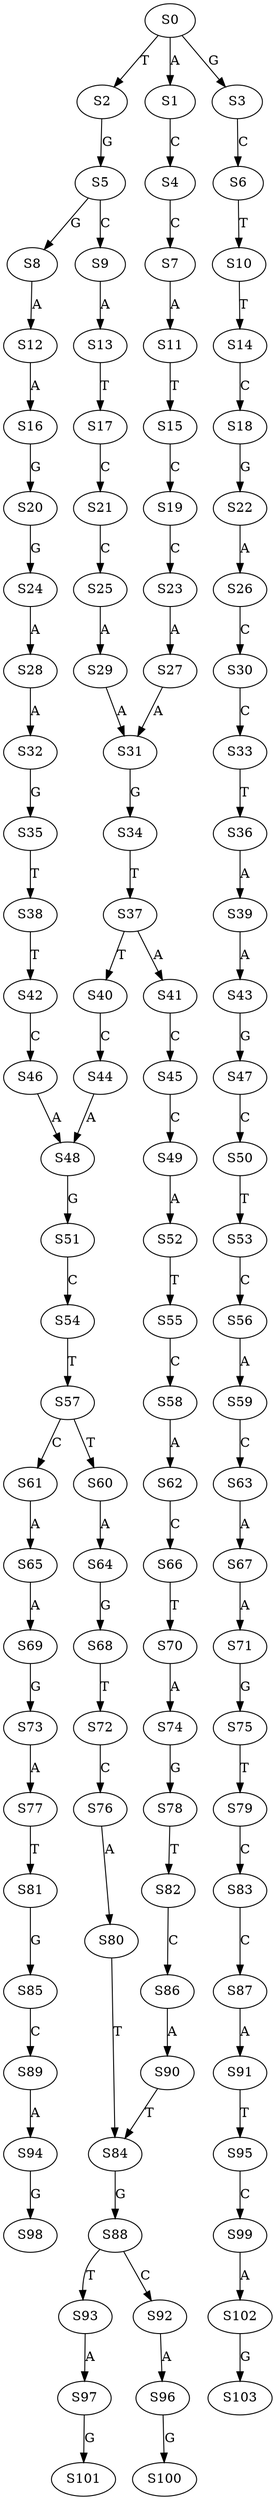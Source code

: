 strict digraph  {
	S0 -> S1 [ label = A ];
	S0 -> S2 [ label = T ];
	S0 -> S3 [ label = G ];
	S1 -> S4 [ label = C ];
	S2 -> S5 [ label = G ];
	S3 -> S6 [ label = C ];
	S4 -> S7 [ label = C ];
	S5 -> S8 [ label = G ];
	S5 -> S9 [ label = C ];
	S6 -> S10 [ label = T ];
	S7 -> S11 [ label = A ];
	S8 -> S12 [ label = A ];
	S9 -> S13 [ label = A ];
	S10 -> S14 [ label = T ];
	S11 -> S15 [ label = T ];
	S12 -> S16 [ label = A ];
	S13 -> S17 [ label = T ];
	S14 -> S18 [ label = C ];
	S15 -> S19 [ label = C ];
	S16 -> S20 [ label = G ];
	S17 -> S21 [ label = C ];
	S18 -> S22 [ label = G ];
	S19 -> S23 [ label = C ];
	S20 -> S24 [ label = G ];
	S21 -> S25 [ label = C ];
	S22 -> S26 [ label = A ];
	S23 -> S27 [ label = A ];
	S24 -> S28 [ label = A ];
	S25 -> S29 [ label = A ];
	S26 -> S30 [ label = C ];
	S27 -> S31 [ label = A ];
	S28 -> S32 [ label = A ];
	S29 -> S31 [ label = A ];
	S30 -> S33 [ label = C ];
	S31 -> S34 [ label = G ];
	S32 -> S35 [ label = G ];
	S33 -> S36 [ label = T ];
	S34 -> S37 [ label = T ];
	S35 -> S38 [ label = T ];
	S36 -> S39 [ label = A ];
	S37 -> S40 [ label = T ];
	S37 -> S41 [ label = A ];
	S38 -> S42 [ label = T ];
	S39 -> S43 [ label = A ];
	S40 -> S44 [ label = C ];
	S41 -> S45 [ label = C ];
	S42 -> S46 [ label = C ];
	S43 -> S47 [ label = G ];
	S44 -> S48 [ label = A ];
	S45 -> S49 [ label = C ];
	S46 -> S48 [ label = A ];
	S47 -> S50 [ label = C ];
	S48 -> S51 [ label = G ];
	S49 -> S52 [ label = A ];
	S50 -> S53 [ label = T ];
	S51 -> S54 [ label = C ];
	S52 -> S55 [ label = T ];
	S53 -> S56 [ label = C ];
	S54 -> S57 [ label = T ];
	S55 -> S58 [ label = C ];
	S56 -> S59 [ label = A ];
	S57 -> S60 [ label = T ];
	S57 -> S61 [ label = C ];
	S58 -> S62 [ label = A ];
	S59 -> S63 [ label = C ];
	S60 -> S64 [ label = A ];
	S61 -> S65 [ label = A ];
	S62 -> S66 [ label = C ];
	S63 -> S67 [ label = A ];
	S64 -> S68 [ label = G ];
	S65 -> S69 [ label = A ];
	S66 -> S70 [ label = T ];
	S67 -> S71 [ label = A ];
	S68 -> S72 [ label = T ];
	S69 -> S73 [ label = G ];
	S70 -> S74 [ label = A ];
	S71 -> S75 [ label = G ];
	S72 -> S76 [ label = C ];
	S73 -> S77 [ label = A ];
	S74 -> S78 [ label = G ];
	S75 -> S79 [ label = T ];
	S76 -> S80 [ label = A ];
	S77 -> S81 [ label = T ];
	S78 -> S82 [ label = T ];
	S79 -> S83 [ label = C ];
	S80 -> S84 [ label = T ];
	S81 -> S85 [ label = G ];
	S82 -> S86 [ label = C ];
	S83 -> S87 [ label = C ];
	S84 -> S88 [ label = G ];
	S85 -> S89 [ label = C ];
	S86 -> S90 [ label = A ];
	S87 -> S91 [ label = A ];
	S88 -> S92 [ label = C ];
	S88 -> S93 [ label = T ];
	S89 -> S94 [ label = A ];
	S90 -> S84 [ label = T ];
	S91 -> S95 [ label = T ];
	S92 -> S96 [ label = A ];
	S93 -> S97 [ label = A ];
	S94 -> S98 [ label = G ];
	S95 -> S99 [ label = C ];
	S96 -> S100 [ label = G ];
	S97 -> S101 [ label = G ];
	S99 -> S102 [ label = A ];
	S102 -> S103 [ label = G ];
}
